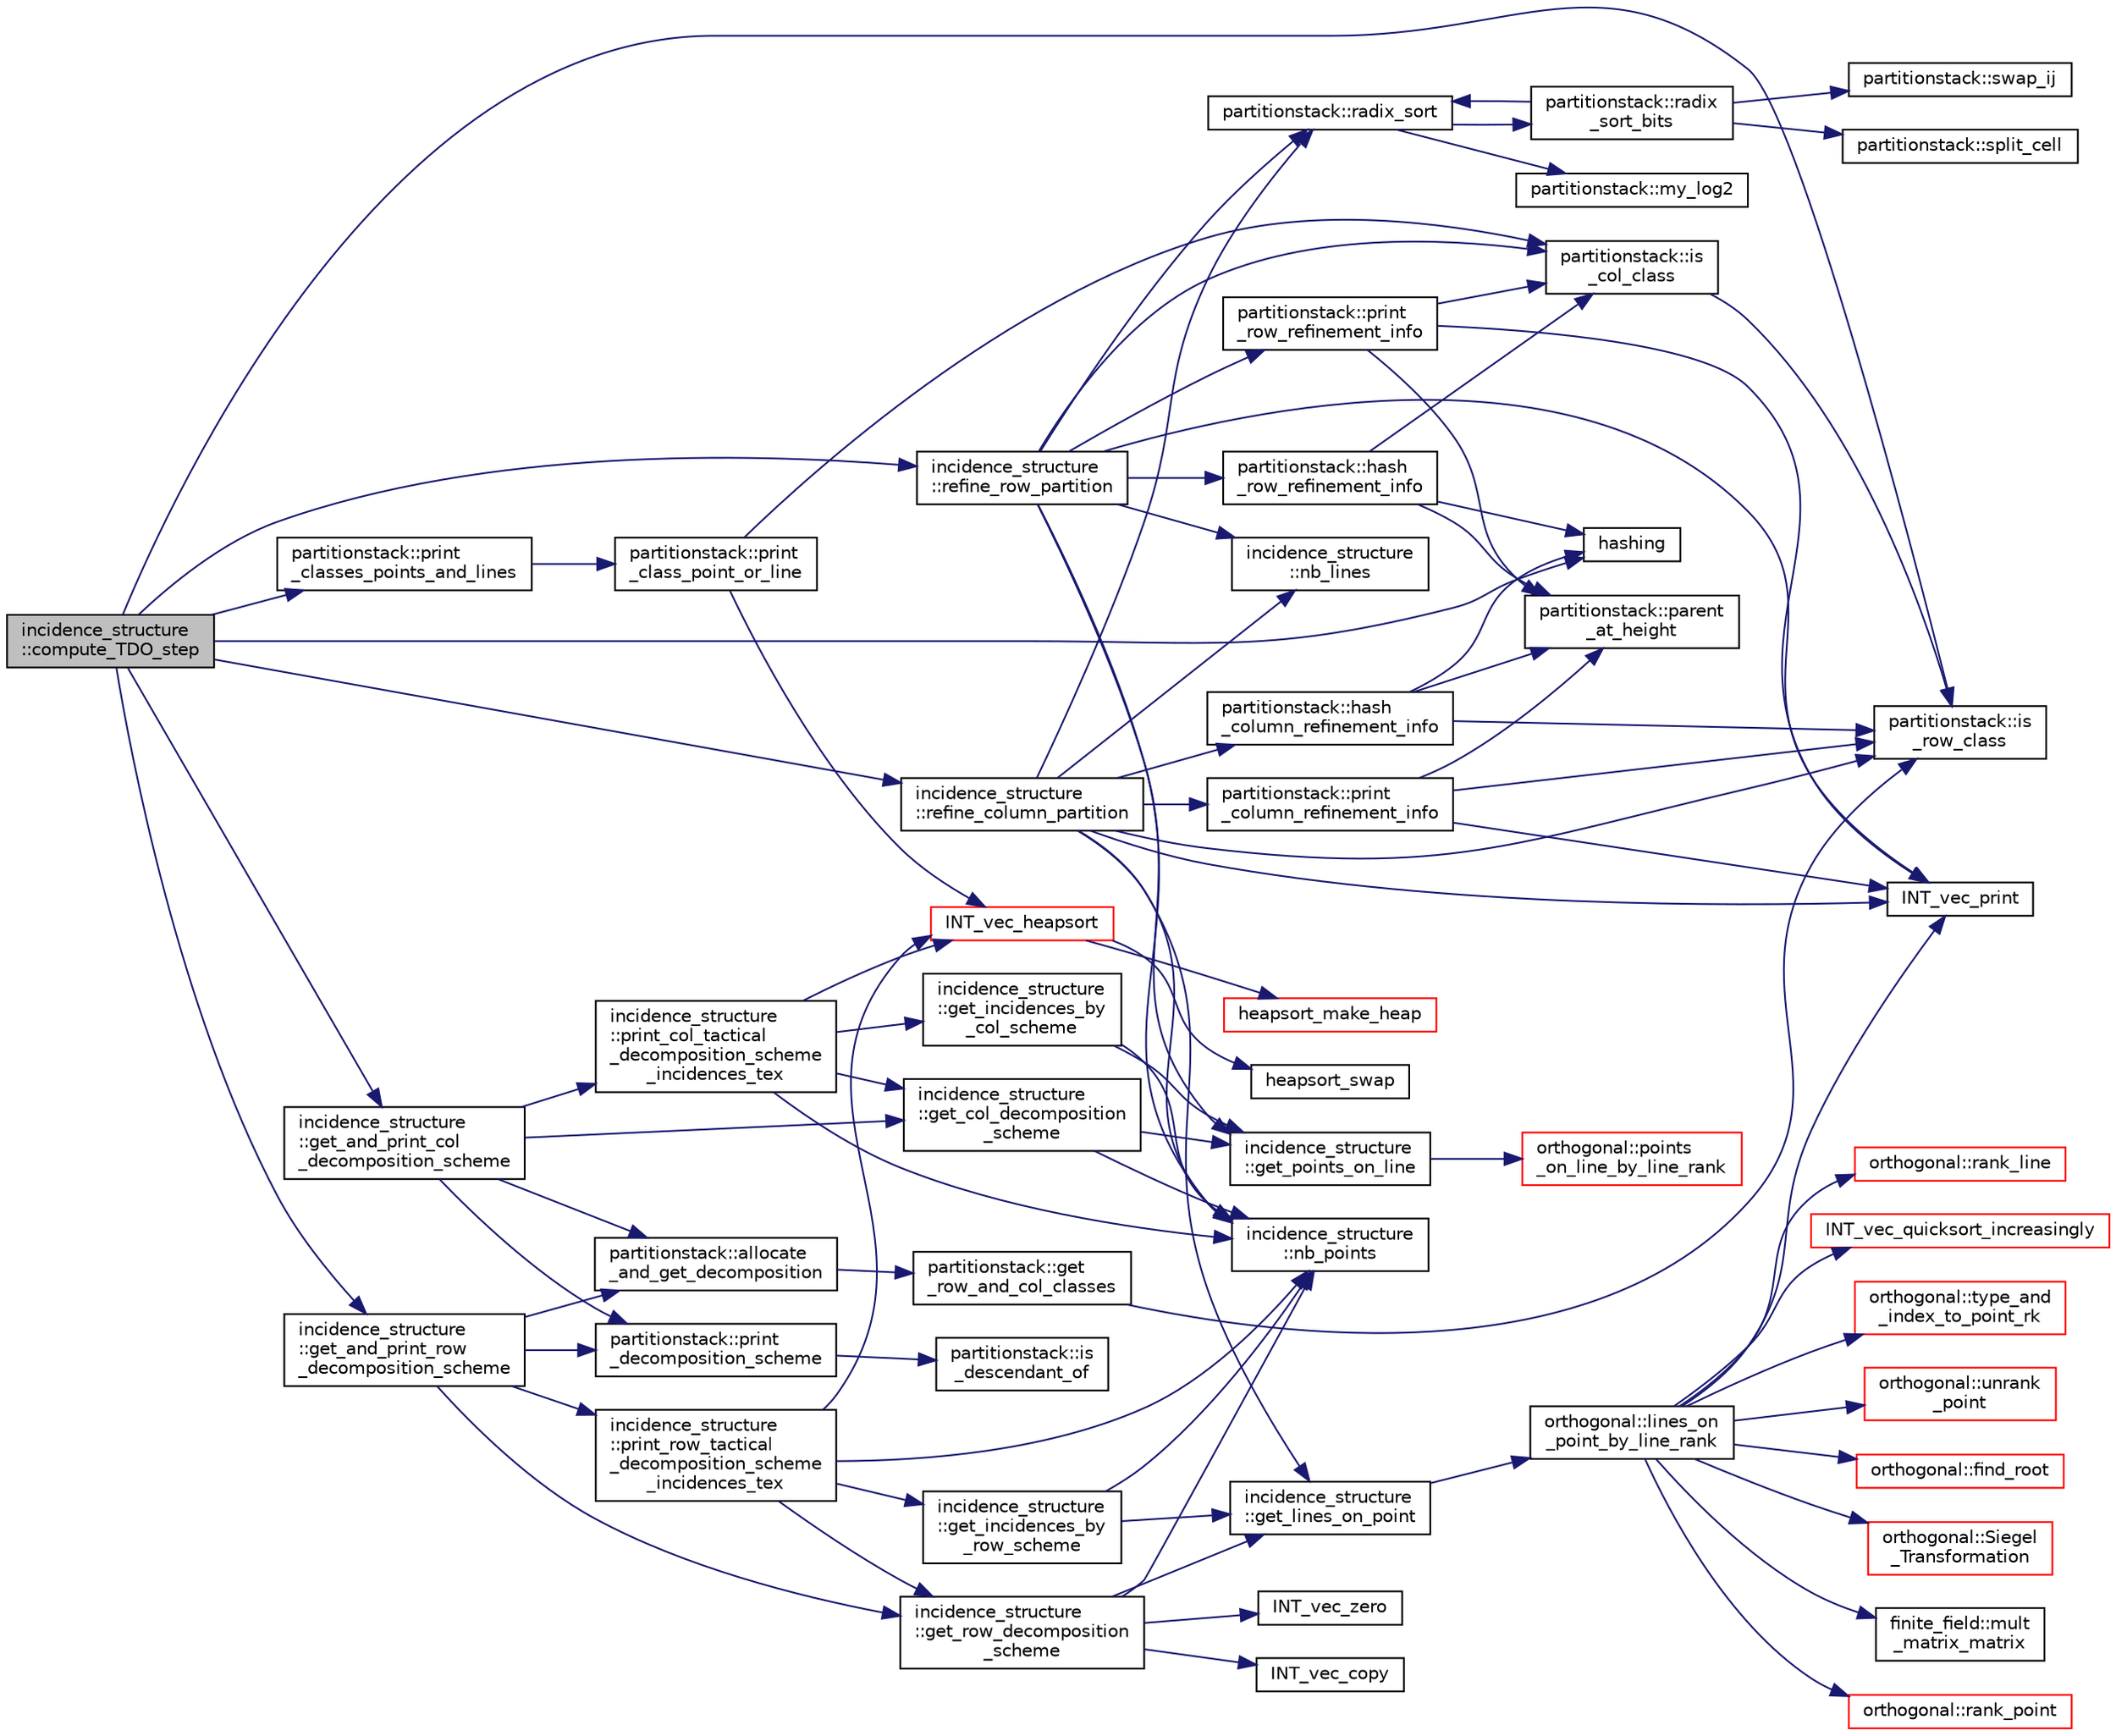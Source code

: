 digraph "incidence_structure::compute_TDO_step"
{
  edge [fontname="Helvetica",fontsize="10",labelfontname="Helvetica",labelfontsize="10"];
  node [fontname="Helvetica",fontsize="10",shape=record];
  rankdir="LR";
  Node1018 [label="incidence_structure\l::compute_TDO_step",height=0.2,width=0.4,color="black", fillcolor="grey75", style="filled", fontcolor="black"];
  Node1018 -> Node1019 [color="midnightblue",fontsize="10",style="solid",fontname="Helvetica"];
  Node1019 [label="partitionstack::is\l_row_class",height=0.2,width=0.4,color="black", fillcolor="white", style="filled",URL="$d3/d87/classpartitionstack.html#ad8497b40f1c327d3eb2fb2b993d88bb7"];
  Node1018 -> Node1020 [color="midnightblue",fontsize="10",style="solid",fontname="Helvetica"];
  Node1020 [label="incidence_structure\l::refine_column_partition",height=0.2,width=0.4,color="black", fillcolor="white", style="filled",URL="$da/d8a/classincidence__structure.html#ac262f307c1531d67496129dc7890cda4"];
  Node1020 -> Node1021 [color="midnightblue",fontsize="10",style="solid",fontname="Helvetica"];
  Node1021 [label="incidence_structure\l::nb_points",height=0.2,width=0.4,color="black", fillcolor="white", style="filled",URL="$da/d8a/classincidence__structure.html#aff5f6bfdc7470e73082ee6faacf0af64"];
  Node1020 -> Node1022 [color="midnightblue",fontsize="10",style="solid",fontname="Helvetica"];
  Node1022 [label="incidence_structure\l::nb_lines",height=0.2,width=0.4,color="black", fillcolor="white", style="filled",URL="$da/d8a/classincidence__structure.html#a9ffac61340b2a03f31f1cc366d5a7b79"];
  Node1020 -> Node1019 [color="midnightblue",fontsize="10",style="solid",fontname="Helvetica"];
  Node1020 -> Node1023 [color="midnightblue",fontsize="10",style="solid",fontname="Helvetica"];
  Node1023 [label="incidence_structure\l::get_lines_on_point",height=0.2,width=0.4,color="black", fillcolor="white", style="filled",URL="$da/d8a/classincidence__structure.html#a09148fd9478525b4a65c8e44833d1861"];
  Node1023 -> Node1024 [color="midnightblue",fontsize="10",style="solid",fontname="Helvetica"];
  Node1024 [label="orthogonal::lines_on\l_point_by_line_rank",height=0.2,width=0.4,color="black", fillcolor="white", style="filled",URL="$d7/daa/classorthogonal.html#adc21874b6da3cd3585c704994fb538aa"];
  Node1024 -> Node1025 [color="midnightblue",fontsize="10",style="solid",fontname="Helvetica"];
  Node1025 [label="orthogonal::type_and\l_index_to_point_rk",height=0.2,width=0.4,color="red", fillcolor="white", style="filled",URL="$d7/daa/classorthogonal.html#a319ef460cdfe3247d336c3fb482901eb"];
  Node1024 -> Node1028 [color="midnightblue",fontsize="10",style="solid",fontname="Helvetica"];
  Node1028 [label="orthogonal::unrank\l_point",height=0.2,width=0.4,color="red", fillcolor="white", style="filled",URL="$d7/daa/classorthogonal.html#ab655117100f7c66c19817b84ac5ac0a0"];
  Node1024 -> Node1088 [color="midnightblue",fontsize="10",style="solid",fontname="Helvetica"];
  Node1088 [label="orthogonal::find_root",height=0.2,width=0.4,color="red", fillcolor="white", style="filled",URL="$d7/daa/classorthogonal.html#a7cad6e763a1f49ab5e372a26f5cdf247"];
  Node1024 -> Node1093 [color="midnightblue",fontsize="10",style="solid",fontname="Helvetica"];
  Node1093 [label="orthogonal::Siegel\l_Transformation",height=0.2,width=0.4,color="red", fillcolor="white", style="filled",URL="$d7/daa/classorthogonal.html#a27258e68c99323ac8de66fedbe565a3d"];
  Node1024 -> Node1102 [color="midnightblue",fontsize="10",style="solid",fontname="Helvetica"];
  Node1102 [label="finite_field::mult\l_matrix_matrix",height=0.2,width=0.4,color="black", fillcolor="white", style="filled",URL="$df/d5a/classfinite__field.html#a5e28706b815838d0ec34de1fa74bc3c4"];
  Node1024 -> Node1050 [color="midnightblue",fontsize="10",style="solid",fontname="Helvetica"];
  Node1050 [label="orthogonal::rank_point",height=0.2,width=0.4,color="red", fillcolor="white", style="filled",URL="$d7/daa/classorthogonal.html#adb4f1528590a804b3c011a68c9ebf655"];
  Node1024 -> Node1116 [color="midnightblue",fontsize="10",style="solid",fontname="Helvetica"];
  Node1116 [label="orthogonal::rank_line",height=0.2,width=0.4,color="red", fillcolor="white", style="filled",URL="$d7/daa/classorthogonal.html#a5e1b5a3eb76840f425e71f25dabcd470"];
  Node1024 -> Node1193 [color="midnightblue",fontsize="10",style="solid",fontname="Helvetica"];
  Node1193 [label="INT_vec_quicksort_increasingly",height=0.2,width=0.4,color="red", fillcolor="white", style="filled",URL="$d5/de2/foundations_2data__structures_2data__structures_8h.html#a31ccee746bc644f58816c67bc3a0e237"];
  Node1024 -> Node1058 [color="midnightblue",fontsize="10",style="solid",fontname="Helvetica"];
  Node1058 [label="INT_vec_print",height=0.2,width=0.4,color="black", fillcolor="white", style="filled",URL="$df/dbf/sajeeb_8_c.html#a79a5901af0b47dd0d694109543c027fe"];
  Node1020 -> Node1058 [color="midnightblue",fontsize="10",style="solid",fontname="Helvetica"];
  Node1020 -> Node1196 [color="midnightblue",fontsize="10",style="solid",fontname="Helvetica"];
  Node1196 [label="partitionstack::radix_sort",height=0.2,width=0.4,color="black", fillcolor="white", style="filled",URL="$d3/d87/classpartitionstack.html#a9ab564e8289467768e46fea7d6f8711e"];
  Node1196 -> Node1197 [color="midnightblue",fontsize="10",style="solid",fontname="Helvetica"];
  Node1197 [label="partitionstack::my_log2",height=0.2,width=0.4,color="black", fillcolor="white", style="filled",URL="$d3/d87/classpartitionstack.html#a9dbf8975a2c5a2701e8c8b94d6ee7d5e"];
  Node1196 -> Node1198 [color="midnightblue",fontsize="10",style="solid",fontname="Helvetica"];
  Node1198 [label="partitionstack::radix\l_sort_bits",height=0.2,width=0.4,color="black", fillcolor="white", style="filled",URL="$d3/d87/classpartitionstack.html#a378eaab913db223d678a086f372ad81d"];
  Node1198 -> Node1196 [color="midnightblue",fontsize="10",style="solid",fontname="Helvetica"];
  Node1198 -> Node1199 [color="midnightblue",fontsize="10",style="solid",fontname="Helvetica"];
  Node1199 [label="partitionstack::swap_ij",height=0.2,width=0.4,color="black", fillcolor="white", style="filled",URL="$d3/d87/classpartitionstack.html#a9b1d34fca91b9736a27af68df0723d6f"];
  Node1198 -> Node1200 [color="midnightblue",fontsize="10",style="solid",fontname="Helvetica"];
  Node1200 [label="partitionstack::split_cell",height=0.2,width=0.4,color="black", fillcolor="white", style="filled",URL="$d3/d87/classpartitionstack.html#aafceac783d21309e491df61254f41244"];
  Node1020 -> Node1201 [color="midnightblue",fontsize="10",style="solid",fontname="Helvetica"];
  Node1201 [label="partitionstack::print\l_column_refinement_info",height=0.2,width=0.4,color="black", fillcolor="white", style="filled",URL="$d3/d87/classpartitionstack.html#a3017cbe9d526ce0d99d44939eabf3cef"];
  Node1201 -> Node1019 [color="midnightblue",fontsize="10",style="solid",fontname="Helvetica"];
  Node1201 -> Node1058 [color="midnightblue",fontsize="10",style="solid",fontname="Helvetica"];
  Node1201 -> Node1202 [color="midnightblue",fontsize="10",style="solid",fontname="Helvetica"];
  Node1202 [label="partitionstack::parent\l_at_height",height=0.2,width=0.4,color="black", fillcolor="white", style="filled",URL="$d3/d87/classpartitionstack.html#a56f2d05a29ef6612d67126163e368ffa"];
  Node1020 -> Node1203 [color="midnightblue",fontsize="10",style="solid",fontname="Helvetica"];
  Node1203 [label="partitionstack::hash\l_column_refinement_info",height=0.2,width=0.4,color="black", fillcolor="white", style="filled",URL="$d3/d87/classpartitionstack.html#a13362337bacd51a6de12a305bcd08211"];
  Node1203 -> Node1204 [color="midnightblue",fontsize="10",style="solid",fontname="Helvetica"];
  Node1204 [label="hashing",height=0.2,width=0.4,color="black", fillcolor="white", style="filled",URL="$d5/db4/io__and__os_8h.html#a9abb7260348436473e8c9213f159fe73"];
  Node1203 -> Node1019 [color="midnightblue",fontsize="10",style="solid",fontname="Helvetica"];
  Node1203 -> Node1202 [color="midnightblue",fontsize="10",style="solid",fontname="Helvetica"];
  Node1018 -> Node1204 [color="midnightblue",fontsize="10",style="solid",fontname="Helvetica"];
  Node1018 -> Node1205 [color="midnightblue",fontsize="10",style="solid",fontname="Helvetica"];
  Node1205 [label="incidence_structure\l::get_and_print_col\l_decomposition_scheme",height=0.2,width=0.4,color="black", fillcolor="white", style="filled",URL="$da/d8a/classincidence__structure.html#a0c51e7224f51f1434025ff6d8a10522c"];
  Node1205 -> Node1206 [color="midnightblue",fontsize="10",style="solid",fontname="Helvetica"];
  Node1206 [label="partitionstack::allocate\l_and_get_decomposition",height=0.2,width=0.4,color="black", fillcolor="white", style="filled",URL="$d3/d87/classpartitionstack.html#a3cd13923b18c41d37259ed943f331208"];
  Node1206 -> Node1207 [color="midnightblue",fontsize="10",style="solid",fontname="Helvetica"];
  Node1207 [label="partitionstack::get\l_row_and_col_classes",height=0.2,width=0.4,color="black", fillcolor="white", style="filled",URL="$d3/d87/classpartitionstack.html#a127a6965905c3f08c50ee09a100cb465"];
  Node1207 -> Node1019 [color="midnightblue",fontsize="10",style="solid",fontname="Helvetica"];
  Node1205 -> Node1208 [color="midnightblue",fontsize="10",style="solid",fontname="Helvetica"];
  Node1208 [label="incidence_structure\l::get_col_decomposition\l_scheme",height=0.2,width=0.4,color="black", fillcolor="white", style="filled",URL="$da/d8a/classincidence__structure.html#a576b9add81a037a3d8f566ce28541673"];
  Node1208 -> Node1021 [color="midnightblue",fontsize="10",style="solid",fontname="Helvetica"];
  Node1208 -> Node1209 [color="midnightblue",fontsize="10",style="solid",fontname="Helvetica"];
  Node1209 [label="incidence_structure\l::get_points_on_line",height=0.2,width=0.4,color="black", fillcolor="white", style="filled",URL="$da/d8a/classincidence__structure.html#a1baf0d372125123bf55d27dacc720bda"];
  Node1209 -> Node1210 [color="midnightblue",fontsize="10",style="solid",fontname="Helvetica"];
  Node1210 [label="orthogonal::points\l_on_line_by_line_rank",height=0.2,width=0.4,color="red", fillcolor="white", style="filled",URL="$d7/daa/classorthogonal.html#aec3f511b69d0a28340f93d6f904c5daa"];
  Node1205 -> Node1242 [color="midnightblue",fontsize="10",style="solid",fontname="Helvetica"];
  Node1242 [label="partitionstack::print\l_decomposition_scheme",height=0.2,width=0.4,color="black", fillcolor="white", style="filled",URL="$d3/d87/classpartitionstack.html#a988c07dc47753333f43dfc393f86f3f7"];
  Node1242 -> Node1243 [color="midnightblue",fontsize="10",style="solid",fontname="Helvetica"];
  Node1243 [label="partitionstack::is\l_descendant_of",height=0.2,width=0.4,color="black", fillcolor="white", style="filled",URL="$d3/d87/classpartitionstack.html#ad5185008e6077511fc180402530e0cc7"];
  Node1205 -> Node1244 [color="midnightblue",fontsize="10",style="solid",fontname="Helvetica"];
  Node1244 [label="incidence_structure\l::print_col_tactical\l_decomposition_scheme\l_incidences_tex",height=0.2,width=0.4,color="black", fillcolor="white", style="filled",URL="$da/d8a/classincidence__structure.html#a56e24435baf9162d6c00080972b49b2c"];
  Node1244 -> Node1208 [color="midnightblue",fontsize="10",style="solid",fontname="Helvetica"];
  Node1244 -> Node1245 [color="midnightblue",fontsize="10",style="solid",fontname="Helvetica"];
  Node1245 [label="incidence_structure\l::get_incidences_by\l_col_scheme",height=0.2,width=0.4,color="black", fillcolor="white", style="filled",URL="$da/d8a/classincidence__structure.html#adacdd5e58318775f9d3049cbdf47c9ad"];
  Node1245 -> Node1021 [color="midnightblue",fontsize="10",style="solid",fontname="Helvetica"];
  Node1245 -> Node1209 [color="midnightblue",fontsize="10",style="solid",fontname="Helvetica"];
  Node1244 -> Node1021 [color="midnightblue",fontsize="10",style="solid",fontname="Helvetica"];
  Node1244 -> Node1246 [color="midnightblue",fontsize="10",style="solid",fontname="Helvetica"];
  Node1246 [label="INT_vec_heapsort",height=0.2,width=0.4,color="red", fillcolor="white", style="filled",URL="$d5/de2/foundations_2data__structures_2data__structures_8h.html#a3590ad9987f801fbfc94634300182f39"];
  Node1246 -> Node1247 [color="midnightblue",fontsize="10",style="solid",fontname="Helvetica"];
  Node1247 [label="heapsort_make_heap",height=0.2,width=0.4,color="red", fillcolor="white", style="filled",URL="$d4/dd7/sorting_8_c.html#a42f24453d7d77eeb1338ebd1a13cfdbb"];
  Node1246 -> Node1249 [color="midnightblue",fontsize="10",style="solid",fontname="Helvetica"];
  Node1249 [label="heapsort_swap",height=0.2,width=0.4,color="black", fillcolor="white", style="filled",URL="$d4/dd7/sorting_8_c.html#a8f048362e6065297b19b6975bcbbfcc6"];
  Node1018 -> Node1250 [color="midnightblue",fontsize="10",style="solid",fontname="Helvetica"];
  Node1250 [label="partitionstack::print\l_classes_points_and_lines",height=0.2,width=0.4,color="black", fillcolor="white", style="filled",URL="$d3/d87/classpartitionstack.html#aaed3f1a7bffbbdaf5fa9d20ef86b87b1"];
  Node1250 -> Node1251 [color="midnightblue",fontsize="10",style="solid",fontname="Helvetica"];
  Node1251 [label="partitionstack::print\l_class_point_or_line",height=0.2,width=0.4,color="black", fillcolor="white", style="filled",URL="$d3/d87/classpartitionstack.html#adea8d0eebaf0b53a74f2fcdf1e63e31d"];
  Node1251 -> Node1252 [color="midnightblue",fontsize="10",style="solid",fontname="Helvetica"];
  Node1252 [label="partitionstack::is\l_col_class",height=0.2,width=0.4,color="black", fillcolor="white", style="filled",URL="$d3/d87/classpartitionstack.html#a9dbd980faea7ce40bebd3cf4b843bc63"];
  Node1252 -> Node1019 [color="midnightblue",fontsize="10",style="solid",fontname="Helvetica"];
  Node1251 -> Node1246 [color="midnightblue",fontsize="10",style="solid",fontname="Helvetica"];
  Node1018 -> Node1253 [color="midnightblue",fontsize="10",style="solid",fontname="Helvetica"];
  Node1253 [label="incidence_structure\l::refine_row_partition",height=0.2,width=0.4,color="black", fillcolor="white", style="filled",URL="$da/d8a/classincidence__structure.html#a6e1419be9f59e69fd83b44e6b11905ea"];
  Node1253 -> Node1021 [color="midnightblue",fontsize="10",style="solid",fontname="Helvetica"];
  Node1253 -> Node1022 [color="midnightblue",fontsize="10",style="solid",fontname="Helvetica"];
  Node1253 -> Node1252 [color="midnightblue",fontsize="10",style="solid",fontname="Helvetica"];
  Node1253 -> Node1209 [color="midnightblue",fontsize="10",style="solid",fontname="Helvetica"];
  Node1253 -> Node1058 [color="midnightblue",fontsize="10",style="solid",fontname="Helvetica"];
  Node1253 -> Node1196 [color="midnightblue",fontsize="10",style="solid",fontname="Helvetica"];
  Node1253 -> Node1254 [color="midnightblue",fontsize="10",style="solid",fontname="Helvetica"];
  Node1254 [label="partitionstack::print\l_row_refinement_info",height=0.2,width=0.4,color="black", fillcolor="white", style="filled",URL="$d3/d87/classpartitionstack.html#a239ac35b37e27fa76927b9d1b542cc16"];
  Node1254 -> Node1252 [color="midnightblue",fontsize="10",style="solid",fontname="Helvetica"];
  Node1254 -> Node1058 [color="midnightblue",fontsize="10",style="solid",fontname="Helvetica"];
  Node1254 -> Node1202 [color="midnightblue",fontsize="10",style="solid",fontname="Helvetica"];
  Node1253 -> Node1255 [color="midnightblue",fontsize="10",style="solid",fontname="Helvetica"];
  Node1255 [label="partitionstack::hash\l_row_refinement_info",height=0.2,width=0.4,color="black", fillcolor="white", style="filled",URL="$d3/d87/classpartitionstack.html#a878dad34f16a64fcd9ac6bef56b494e4"];
  Node1255 -> Node1204 [color="midnightblue",fontsize="10",style="solid",fontname="Helvetica"];
  Node1255 -> Node1252 [color="midnightblue",fontsize="10",style="solid",fontname="Helvetica"];
  Node1255 -> Node1202 [color="midnightblue",fontsize="10",style="solid",fontname="Helvetica"];
  Node1018 -> Node1256 [color="midnightblue",fontsize="10",style="solid",fontname="Helvetica"];
  Node1256 [label="incidence_structure\l::get_and_print_row\l_decomposition_scheme",height=0.2,width=0.4,color="black", fillcolor="white", style="filled",URL="$da/d8a/classincidence__structure.html#a4a1e589bb5c47fb2d98fdb561b669dcf"];
  Node1256 -> Node1206 [color="midnightblue",fontsize="10",style="solid",fontname="Helvetica"];
  Node1256 -> Node1257 [color="midnightblue",fontsize="10",style="solid",fontname="Helvetica"];
  Node1257 [label="incidence_structure\l::get_row_decomposition\l_scheme",height=0.2,width=0.4,color="black", fillcolor="white", style="filled",URL="$da/d8a/classincidence__structure.html#aa0ad04253ba8e75bb15900ee8b01c9aa"];
  Node1257 -> Node1258 [color="midnightblue",fontsize="10",style="solid",fontname="Helvetica"];
  Node1258 [label="INT_vec_zero",height=0.2,width=0.4,color="black", fillcolor="white", style="filled",URL="$df/dbf/sajeeb_8_c.html#aa8c9c7977203577026080f546fe4980f"];
  Node1257 -> Node1023 [color="midnightblue",fontsize="10",style="solid",fontname="Helvetica"];
  Node1257 -> Node1021 [color="midnightblue",fontsize="10",style="solid",fontname="Helvetica"];
  Node1257 -> Node1106 [color="midnightblue",fontsize="10",style="solid",fontname="Helvetica"];
  Node1106 [label="INT_vec_copy",height=0.2,width=0.4,color="black", fillcolor="white", style="filled",URL="$df/dbf/sajeeb_8_c.html#ac2d875e27e009af6ec04d17254d11075"];
  Node1256 -> Node1242 [color="midnightblue",fontsize="10",style="solid",fontname="Helvetica"];
  Node1256 -> Node1259 [color="midnightblue",fontsize="10",style="solid",fontname="Helvetica"];
  Node1259 [label="incidence_structure\l::print_row_tactical\l_decomposition_scheme\l_incidences_tex",height=0.2,width=0.4,color="black", fillcolor="white", style="filled",URL="$da/d8a/classincidence__structure.html#a23279d5c98b702de05171c245d5375fa"];
  Node1259 -> Node1257 [color="midnightblue",fontsize="10",style="solid",fontname="Helvetica"];
  Node1259 -> Node1260 [color="midnightblue",fontsize="10",style="solid",fontname="Helvetica"];
  Node1260 [label="incidence_structure\l::get_incidences_by\l_row_scheme",height=0.2,width=0.4,color="black", fillcolor="white", style="filled",URL="$da/d8a/classincidence__structure.html#addab249e03244133841bd793389c792c"];
  Node1260 -> Node1023 [color="midnightblue",fontsize="10",style="solid",fontname="Helvetica"];
  Node1260 -> Node1021 [color="midnightblue",fontsize="10",style="solid",fontname="Helvetica"];
  Node1259 -> Node1021 [color="midnightblue",fontsize="10",style="solid",fontname="Helvetica"];
  Node1259 -> Node1246 [color="midnightblue",fontsize="10",style="solid",fontname="Helvetica"];
}
